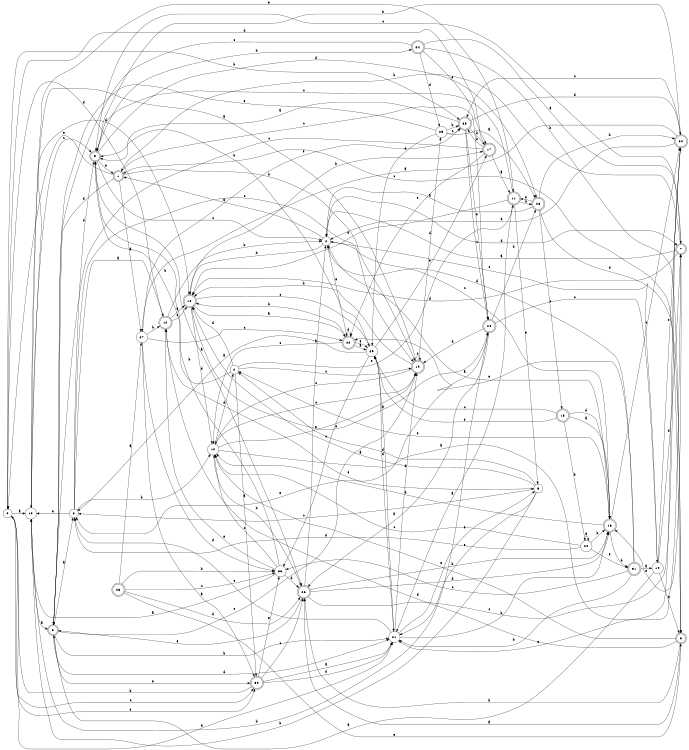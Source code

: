 digraph n29_3 {
__start0 [label="" shape="none"];

rankdir=LR;
size="8,5";

s0 [style="filled", color="black", fillcolor="white" shape="circle", label="0"];
s1 [style="rounded,filled", color="black", fillcolor="white" shape="doublecircle", label="1"];
s2 [style="filled", color="black", fillcolor="white" shape="circle", label="2"];
s3 [style="rounded,filled", color="black", fillcolor="white" shape="doublecircle", label="3"];
s4 [style="filled", color="black", fillcolor="white" shape="circle", label="4"];
s5 [style="filled", color="black", fillcolor="white" shape="circle", label="5"];
s6 [style="rounded,filled", color="black", fillcolor="white" shape="doublecircle", label="6"];
s7 [style="rounded,filled", color="black", fillcolor="white" shape="doublecircle", label="7"];
s8 [style="filled", color="black", fillcolor="white" shape="circle", label="8"];
s9 [style="rounded,filled", color="black", fillcolor="white" shape="doublecircle", label="9"];
s10 [style="filled", color="black", fillcolor="white" shape="circle", label="10"];
s11 [style="rounded,filled", color="black", fillcolor="white" shape="doublecircle", label="11"];
s12 [style="rounded,filled", color="black", fillcolor="white" shape="doublecircle", label="12"];
s13 [style="filled", color="black", fillcolor="white" shape="circle", label="13"];
s14 [style="filled", color="black", fillcolor="white" shape="circle", label="14"];
s15 [style="rounded,filled", color="black", fillcolor="white" shape="doublecircle", label="15"];
s16 [style="rounded,filled", color="black", fillcolor="white" shape="doublecircle", label="16"];
s17 [style="rounded,filled", color="black", fillcolor="white" shape="doublecircle", label="17"];
s18 [style="rounded,filled", color="black", fillcolor="white" shape="doublecircle", label="18"];
s19 [style="rounded,filled", color="black", fillcolor="white" shape="doublecircle", label="19"];
s20 [style="filled", color="black", fillcolor="white" shape="circle", label="20"];
s21 [style="filled", color="black", fillcolor="white" shape="circle", label="21"];
s22 [style="rounded,filled", color="black", fillcolor="white" shape="doublecircle", label="22"];
s23 [style="rounded,filled", color="black", fillcolor="white" shape="doublecircle", label="23"];
s24 [style="rounded,filled", color="black", fillcolor="white" shape="doublecircle", label="24"];
s25 [style="filled", color="black", fillcolor="white" shape="circle", label="25"];
s26 [style="rounded,filled", color="black", fillcolor="white" shape="doublecircle", label="26"];
s27 [style="filled", color="black", fillcolor="white" shape="circle", label="27"];
s28 [style="rounded,filled", color="black", fillcolor="white" shape="doublecircle", label="28"];
s29 [style="filled", color="black", fillcolor="white" shape="circle", label="29"];
s30 [style="rounded,filled", color="black", fillcolor="white" shape="doublecircle", label="30"];
s31 [style="rounded,filled", color="black", fillcolor="white" shape="doublecircle", label="31"];
s32 [style="rounded,filled", color="black", fillcolor="white" shape="doublecircle", label="32"];
s33 [style="filled", color="black", fillcolor="white" shape="circle", label="33"];
s34 [style="rounded,filled", color="black", fillcolor="white" shape="doublecircle", label="34"];
s35 [style="rounded,filled", color="black", fillcolor="white" shape="doublecircle", label="35"];
s0 -> s13 [label="a"];
s0 -> s35 [label="b"];
s0 -> s32 [label="c"];
s0 -> s21 [label="d"];
s0 -> s32 [label="e"];
s1 -> s27 [label="a"];
s1 -> s19 [label="b"];
s1 -> s24 [label="c"];
s1 -> s6 [label="d"];
s1 -> s0 [label="e"];
s2 -> s32 [label="a"];
s2 -> s9 [label="b"];
s2 -> s19 [label="c"];
s2 -> s18 [label="d"];
s2 -> s11 [label="e"];
s3 -> s26 [label="a"];
s3 -> s26 [label="b"];
s3 -> s1 [label="c"];
s3 -> s12 [label="d"];
s3 -> s10 [label="e"];
s4 -> s1 [label="a"];
s4 -> s18 [label="b"];
s4 -> s16 [label="c"];
s4 -> s7 [label="d"];
s4 -> s22 [label="e"];
s5 -> s18 [label="a"];
s5 -> s13 [label="b"];
s5 -> s8 [label="c"];
s5 -> s2 [label="d"];
s5 -> s21 [label="e"];
s6 -> s8 [label="a"];
s6 -> s21 [label="b"];
s6 -> s19 [label="c"];
s6 -> s21 [label="d"];
s6 -> s32 [label="e"];
s7 -> s4 [label="a"];
s7 -> s1 [label="b"];
s7 -> s9 [label="c"];
s7 -> s18 [label="d"];
s7 -> s16 [label="e"];
s8 -> s12 [label="a"];
s8 -> s10 [label="b"];
s8 -> s19 [label="c"];
s8 -> s9 [label="d"];
s8 -> s13 [label="e"];
s9 -> s26 [label="a"];
s9 -> s34 [label="b"];
s9 -> s4 [label="c"];
s9 -> s28 [label="d"];
s9 -> s1 [label="e"];
s10 -> s7 [label="a"];
s10 -> s26 [label="b"];
s10 -> s19 [label="c"];
s10 -> s2 [label="d"];
s10 -> s19 [label="e"];
s11 -> s21 [label="a"];
s11 -> s28 [label="b"];
s11 -> s9 [label="c"];
s11 -> s18 [label="d"];
s11 -> s5 [label="e"];
s12 -> s18 [label="a"];
s12 -> s4 [label="b"];
s12 -> s18 [label="c"];
s12 -> s0 [label="d"];
s12 -> s5 [label="e"];
s13 -> s6 [label="a"];
s13 -> s24 [label="b"];
s13 -> s9 [label="c"];
s13 -> s18 [label="d"];
s13 -> s11 [label="e"];
s14 -> s6 [label="a"];
s14 -> s3 [label="b"];
s14 -> s4 [label="c"];
s14 -> s7 [label="d"];
s14 -> s30 [label="e"];
s15 -> s16 [label="a"];
s15 -> s20 [label="b"];
s15 -> s29 [label="c"];
s15 -> s16 [label="d"];
s15 -> s29 [label="e"];
s16 -> s4 [label="a"];
s16 -> s31 [label="b"];
s16 -> s30 [label="c"];
s16 -> s10 [label="d"];
s16 -> s2 [label="e"];
s17 -> s11 [label="a"];
s17 -> s35 [label="b"];
s17 -> s6 [label="c"];
s17 -> s0 [label="d"];
s17 -> s22 [label="e"];
s18 -> s22 [label="a"];
s18 -> s17 [label="b"];
s18 -> s29 [label="c"];
s18 -> s10 [label="d"];
s18 -> s24 [label="e"];
s19 -> s13 [label="a"];
s19 -> s18 [label="b"];
s19 -> s10 [label="c"];
s19 -> s25 [label="d"];
s19 -> s19 [label="e"];
s20 -> s20 [label="a"];
s20 -> s16 [label="b"];
s20 -> s10 [label="c"];
s20 -> s8 [label="d"];
s20 -> s31 [label="e"];
s21 -> s29 [label="a"];
s21 -> s16 [label="b"];
s21 -> s8 [label="c"];
s21 -> s19 [label="d"];
s21 -> s5 [label="e"];
s22 -> s29 [label="a"];
s22 -> s18 [label="b"];
s22 -> s10 [label="c"];
s22 -> s22 [label="d"];
s22 -> s29 [label="e"];
s23 -> s27 [label="a"];
s23 -> s33 [label="b"];
s23 -> s33 [label="c"];
s23 -> s26 [label="d"];
s23 -> s3 [label="e"];
s24 -> s26 [label="a"];
s24 -> s28 [label="b"];
s24 -> s14 [label="c"];
s24 -> s19 [label="d"];
s24 -> s8 [label="e"];
s25 -> s28 [label="a"];
s25 -> s35 [label="b"];
s25 -> s35 [label="c"];
s25 -> s29 [label="d"];
s25 -> s6 [label="e"];
s26 -> s4 [label="a"];
s26 -> s16 [label="b"];
s26 -> s30 [label="c"];
s26 -> s16 [label="d"];
s26 -> s6 [label="e"];
s27 -> s32 [label="a"];
s27 -> s12 [label="b"];
s27 -> s22 [label="c"];
s27 -> s33 [label="d"];
s27 -> s35 [label="e"];
s28 -> s4 [label="a"];
s28 -> s30 [label="b"];
s28 -> s15 [label="c"];
s28 -> s3 [label="d"];
s28 -> s11 [label="e"];
s29 -> s8 [label="a"];
s29 -> s9 [label="b"];
s29 -> s33 [label="c"];
s29 -> s21 [label="d"];
s29 -> s17 [label="e"];
s30 -> s27 [label="a"];
s30 -> s9 [label="b"];
s30 -> s35 [label="c"];
s30 -> s4 [label="d"];
s30 -> s21 [label="e"];
s31 -> s14 [label="a"];
s31 -> s21 [label="b"];
s31 -> s33 [label="c"];
s31 -> s4 [label="d"];
s31 -> s22 [label="e"];
s32 -> s21 [label="a"];
s32 -> s0 [label="b"];
s32 -> s26 [label="c"];
s32 -> s21 [label="d"];
s32 -> s33 [label="e"];
s33 -> s13 [label="a"];
s33 -> s9 [label="b"];
s33 -> s10 [label="c"];
s33 -> s26 [label="d"];
s33 -> s12 [label="e"];
s34 -> s7 [label="a"];
s34 -> s3 [label="b"];
s34 -> s6 [label="c"];
s34 -> s25 [label="d"];
s34 -> s17 [label="e"];
s35 -> s9 [label="a"];
s35 -> s17 [label="b"];
s35 -> s24 [label="c"];
s35 -> s30 [label="d"];
s35 -> s24 [label="e"];

}